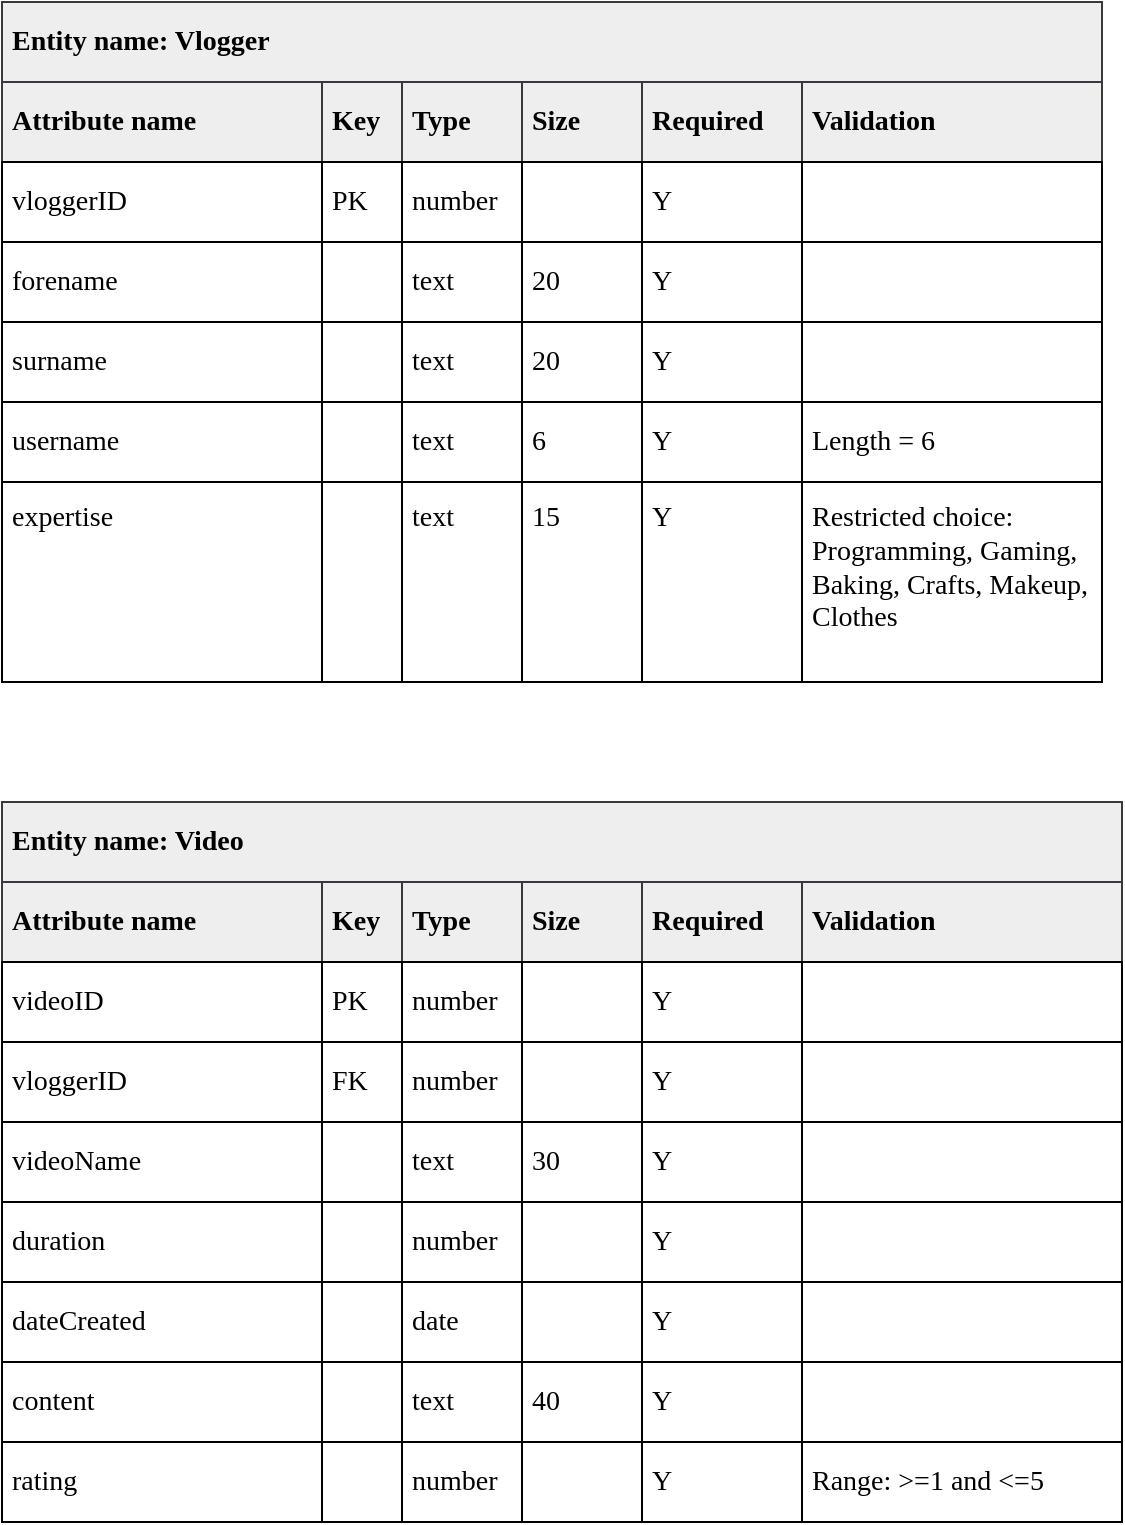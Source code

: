 <mxfile version="24.7.8">
  <diagram id="JSeTmKmpEg_ac6eDD1_o" name="dd">
    <mxGraphModel dx="928" dy="713" grid="1" gridSize="10" guides="1" tooltips="1" connect="1" arrows="1" fold="1" page="1" pageScale="1" pageWidth="827" pageHeight="1169" math="0" shadow="0">
      <root>
        <mxCell id="0" />
        <mxCell id="1" parent="0" />
        <mxCell id="6sAHpHZGAtFHMqBKG0Os-1" value="Entity&amp;nbsp;name: Vlogger" style="rounded=0;whiteSpace=wrap;html=1;align=left;fontFamily=Trebuchet MS;fontStyle=1;fontSize=14;fillColor=#eeeeee;strokeColor=#36393d;spacing=5;" parent="1" vertex="1">
          <mxGeometry x="40" y="40" width="550" height="40" as="geometry" />
        </mxCell>
        <mxCell id="6sAHpHZGAtFHMqBKG0Os-2" value="Attribute name" style="rounded=0;whiteSpace=wrap;html=1;align=left;fontStyle=1;fontFamily=Trebuchet MS;fontSize=14;fillColor=#eeeeee;strokeColor=#36393d;spacing=5;" parent="1" vertex="1">
          <mxGeometry x="40" y="80" width="160" height="40" as="geometry" />
        </mxCell>
        <mxCell id="6sAHpHZGAtFHMqBKG0Os-3" value="vloggerID" style="rounded=0;whiteSpace=wrap;html=1;align=left;fontFamily=Trebuchet MS;fontSize=14;spacing=5;" parent="1" vertex="1">
          <mxGeometry x="40" y="120" width="160" height="40" as="geometry" />
        </mxCell>
        <mxCell id="6sAHpHZGAtFHMqBKG0Os-4" value="forename" style="rounded=0;whiteSpace=wrap;html=1;align=left;fontFamily=Trebuchet MS;fontSize=14;spacing=5;" parent="1" vertex="1">
          <mxGeometry x="40" y="160" width="160" height="40" as="geometry" />
        </mxCell>
        <mxCell id="6sAHpHZGAtFHMqBKG0Os-5" value="username" style="rounded=0;whiteSpace=wrap;html=1;align=left;fontFamily=Trebuchet MS;fontSize=14;spacing=5;" parent="1" vertex="1">
          <mxGeometry x="40" y="240" width="160" height="40" as="geometry" />
        </mxCell>
        <mxCell id="6sAHpHZGAtFHMqBKG0Os-6" value="expertise&lt;br style=&quot;font-size: 14px;&quot;&gt;" style="rounded=0;whiteSpace=wrap;html=1;align=left;fontFamily=Trebuchet MS;fontSize=14;spacing=5;verticalAlign=top;" parent="1" vertex="1">
          <mxGeometry x="40" y="280" width="160" height="100" as="geometry" />
        </mxCell>
        <mxCell id="6sAHpHZGAtFHMqBKG0Os-7" value="Key&lt;br style=&quot;font-size: 14px;&quot;&gt;" style="rounded=0;whiteSpace=wrap;html=1;align=left;fontStyle=1;fontFamily=Trebuchet MS;fontSize=14;fillColor=#eeeeee;strokeColor=#36393d;spacing=5;" parent="1" vertex="1">
          <mxGeometry x="200" y="80" width="40" height="40" as="geometry" />
        </mxCell>
        <mxCell id="6sAHpHZGAtFHMqBKG0Os-8" value="PK" style="rounded=0;whiteSpace=wrap;html=1;align=left;fontStyle=0;fontFamily=Trebuchet MS;fontSize=14;spacing=5;" parent="1" vertex="1">
          <mxGeometry x="200" y="120" width="40" height="40" as="geometry" />
        </mxCell>
        <mxCell id="6sAHpHZGAtFHMqBKG0Os-9" value="" style="rounded=0;whiteSpace=wrap;html=1;align=left;fontStyle=0;fontFamily=Trebuchet MS;fontSize=14;spacing=5;" parent="1" vertex="1">
          <mxGeometry x="200" y="160" width="40" height="40" as="geometry" />
        </mxCell>
        <mxCell id="6sAHpHZGAtFHMqBKG0Os-10" value="" style="rounded=0;whiteSpace=wrap;html=1;align=left;fontStyle=0;fontFamily=Trebuchet MS;fontSize=14;spacing=5;" parent="1" vertex="1">
          <mxGeometry x="200" y="240" width="40" height="40" as="geometry" />
        </mxCell>
        <mxCell id="6sAHpHZGAtFHMqBKG0Os-11" value="" style="rounded=0;whiteSpace=wrap;html=1;align=left;fontStyle=0;fontFamily=Trebuchet MS;fontSize=14;spacing=5;verticalAlign=top;" parent="1" vertex="1">
          <mxGeometry x="200" y="280" width="40" height="100" as="geometry" />
        </mxCell>
        <mxCell id="6sAHpHZGAtFHMqBKG0Os-13" value="Type" style="rounded=0;whiteSpace=wrap;html=1;align=left;fontStyle=1;fontFamily=Trebuchet MS;fontSize=14;fillColor=#eeeeee;strokeColor=#36393d;spacing=5;" parent="1" vertex="1">
          <mxGeometry x="240" y="80" width="60" height="40" as="geometry" />
        </mxCell>
        <mxCell id="6sAHpHZGAtFHMqBKG0Os-14" value="number" style="rounded=0;whiteSpace=wrap;html=1;align=left;fontStyle=0;fontFamily=Trebuchet MS;fontSize=14;spacing=5;" parent="1" vertex="1">
          <mxGeometry x="240" y="120" width="60" height="40" as="geometry" />
        </mxCell>
        <mxCell id="6sAHpHZGAtFHMqBKG0Os-15" value="text" style="rounded=0;whiteSpace=wrap;html=1;align=left;fontStyle=0;fontFamily=Trebuchet MS;fontSize=14;spacing=5;" parent="1" vertex="1">
          <mxGeometry x="240" y="160" width="60" height="40" as="geometry" />
        </mxCell>
        <mxCell id="6sAHpHZGAtFHMqBKG0Os-16" value="text" style="rounded=0;whiteSpace=wrap;html=1;align=left;fontStyle=0;fontFamily=Trebuchet MS;fontSize=14;spacing=5;" parent="1" vertex="1">
          <mxGeometry x="240" y="240" width="60" height="40" as="geometry" />
        </mxCell>
        <mxCell id="6sAHpHZGAtFHMqBKG0Os-17" value="text" style="rounded=0;whiteSpace=wrap;html=1;align=left;fontStyle=0;fontFamily=Trebuchet MS;fontSize=14;spacing=5;verticalAlign=top;" parent="1" vertex="1">
          <mxGeometry x="240" y="280" width="60" height="100" as="geometry" />
        </mxCell>
        <mxCell id="6sAHpHZGAtFHMqBKG0Os-18" value="Size" style="rounded=0;whiteSpace=wrap;html=1;align=left;fontStyle=1;fontFamily=Trebuchet MS;fontSize=14;fillColor=#eeeeee;strokeColor=#36393d;spacing=5;" parent="1" vertex="1">
          <mxGeometry x="300" y="80" width="60" height="40" as="geometry" />
        </mxCell>
        <mxCell id="6sAHpHZGAtFHMqBKG0Os-19" value="" style="rounded=0;whiteSpace=wrap;html=1;align=left;fontStyle=0;fontFamily=Trebuchet MS;fontSize=14;spacing=5;" parent="1" vertex="1">
          <mxGeometry x="300" y="120" width="60" height="40" as="geometry" />
        </mxCell>
        <mxCell id="6sAHpHZGAtFHMqBKG0Os-20" value="20" style="rounded=0;whiteSpace=wrap;html=1;align=left;fontStyle=0;fontFamily=Trebuchet MS;fontSize=14;spacing=5;" parent="1" vertex="1">
          <mxGeometry x="300" y="160" width="60" height="40" as="geometry" />
        </mxCell>
        <mxCell id="6sAHpHZGAtFHMqBKG0Os-21" value="6" style="rounded=0;whiteSpace=wrap;html=1;align=left;fontStyle=0;fontFamily=Trebuchet MS;fontSize=14;spacing=5;" parent="1" vertex="1">
          <mxGeometry x="300" y="240" width="60" height="40" as="geometry" />
        </mxCell>
        <mxCell id="6sAHpHZGAtFHMqBKG0Os-22" value="15" style="rounded=0;whiteSpace=wrap;html=1;align=left;fontStyle=0;fontFamily=Trebuchet MS;fontSize=14;spacing=5;verticalAlign=top;" parent="1" vertex="1">
          <mxGeometry x="300" y="280" width="60" height="100" as="geometry" />
        </mxCell>
        <mxCell id="6sAHpHZGAtFHMqBKG0Os-23" value="Required" style="rounded=0;whiteSpace=wrap;html=1;align=left;fontStyle=1;fontFamily=Trebuchet MS;fontSize=14;fillColor=#eeeeee;strokeColor=#36393d;spacing=5;" parent="1" vertex="1">
          <mxGeometry x="360" y="80" width="80" height="40" as="geometry" />
        </mxCell>
        <mxCell id="6sAHpHZGAtFHMqBKG0Os-24" value="Y" style="rounded=0;whiteSpace=wrap;html=1;align=left;fontStyle=0;fontFamily=Trebuchet MS;fontSize=14;spacing=5;verticalAlign=top;" parent="1" vertex="1">
          <mxGeometry x="360" y="280" width="80" height="100" as="geometry" />
        </mxCell>
        <mxCell id="6sAHpHZGAtFHMqBKG0Os-25" value="Y" style="rounded=0;whiteSpace=wrap;html=1;align=left;fontStyle=0;fontFamily=Trebuchet MS;fontSize=14;spacing=5;" parent="1" vertex="1">
          <mxGeometry x="360" y="120" width="80" height="40" as="geometry" />
        </mxCell>
        <mxCell id="6sAHpHZGAtFHMqBKG0Os-26" value="Y" style="rounded=0;whiteSpace=wrap;html=1;align=left;fontStyle=0;fontFamily=Trebuchet MS;fontSize=14;spacing=5;" parent="1" vertex="1">
          <mxGeometry x="360" y="160" width="80" height="40" as="geometry" />
        </mxCell>
        <mxCell id="6sAHpHZGAtFHMqBKG0Os-27" value="Y" style="rounded=0;whiteSpace=wrap;html=1;align=left;fontStyle=0;fontFamily=Trebuchet MS;fontSize=14;spacing=5;" parent="1" vertex="1">
          <mxGeometry x="360" y="240" width="80" height="40" as="geometry" />
        </mxCell>
        <mxCell id="6sAHpHZGAtFHMqBKG0Os-28" value="Validation" style="rounded=0;whiteSpace=wrap;html=1;align=left;fontStyle=1;fontFamily=Trebuchet MS;fontSize=14;fillColor=#eeeeee;strokeColor=#36393d;spacing=5;" parent="1" vertex="1">
          <mxGeometry x="440" y="80" width="150" height="40" as="geometry" />
        </mxCell>
        <mxCell id="6sAHpHZGAtFHMqBKG0Os-29" value="" style="rounded=0;whiteSpace=wrap;html=1;align=left;fontStyle=0;fontFamily=Trebuchet MS;fontSize=14;spacing=5;" parent="1" vertex="1">
          <mxGeometry x="440" y="120" width="150" height="40" as="geometry" />
        </mxCell>
        <mxCell id="6sAHpHZGAtFHMqBKG0Os-30" value="" style="rounded=0;whiteSpace=wrap;html=1;align=left;fontStyle=0;fontFamily=Trebuchet MS;fontSize=14;spacing=5;" parent="1" vertex="1">
          <mxGeometry x="440" y="160" width="150" height="40" as="geometry" />
        </mxCell>
        <mxCell id="6sAHpHZGAtFHMqBKG0Os-31" value="Length = 6" style="rounded=0;whiteSpace=wrap;html=1;align=left;fontStyle=0;fontFamily=Trebuchet MS;fontSize=14;spacing=5;" parent="1" vertex="1">
          <mxGeometry x="440" y="240" width="150" height="40" as="geometry" />
        </mxCell>
        <mxCell id="6sAHpHZGAtFHMqBKG0Os-32" value="Restricted choice: Programming, Gaming, Baking, Crafts, Makeup, Clothes" style="rounded=0;whiteSpace=wrap;html=1;align=left;fontStyle=0;fontFamily=Trebuchet MS;fontSize=14;spacing=5;verticalAlign=top;" parent="1" vertex="1">
          <mxGeometry x="440" y="280" width="150" height="100" as="geometry" />
        </mxCell>
        <mxCell id="6sAHpHZGAtFHMqBKG0Os-33" value="Entity&amp;nbsp;name: Video" style="rounded=0;whiteSpace=wrap;html=1;align=left;fontFamily=Trebuchet MS;fontStyle=1;fontSize=14;fillColor=#eeeeee;strokeColor=#36393d;spacing=5;" parent="1" vertex="1">
          <mxGeometry x="40" y="440" width="560" height="40" as="geometry" />
        </mxCell>
        <mxCell id="6sAHpHZGAtFHMqBKG0Os-34" value="Attribute name" style="rounded=0;whiteSpace=wrap;html=1;align=left;fontStyle=1;fontFamily=Trebuchet MS;fontSize=14;fillColor=#eeeeee;strokeColor=#36393d;spacing=5;" parent="1" vertex="1">
          <mxGeometry x="40" y="480" width="160" height="40" as="geometry" />
        </mxCell>
        <mxCell id="6sAHpHZGAtFHMqBKG0Os-35" value="videoID" style="rounded=0;whiteSpace=wrap;html=1;align=left;fontFamily=Trebuchet MS;fontSize=14;spacing=5;" parent="1" vertex="1">
          <mxGeometry x="40" y="520" width="160" height="40" as="geometry" />
        </mxCell>
        <mxCell id="6sAHpHZGAtFHMqBKG0Os-36" value="vloggerID" style="rounded=0;whiteSpace=wrap;html=1;align=left;fontFamily=Trebuchet MS;fontSize=14;spacing=5;" parent="1" vertex="1">
          <mxGeometry x="40" y="560" width="160" height="40" as="geometry" />
        </mxCell>
        <mxCell id="6sAHpHZGAtFHMqBKG0Os-37" value="videoName" style="rounded=0;whiteSpace=wrap;html=1;align=left;fontFamily=Trebuchet MS;fontSize=14;spacing=5;" parent="1" vertex="1">
          <mxGeometry x="40" y="600" width="160" height="40" as="geometry" />
        </mxCell>
        <mxCell id="6sAHpHZGAtFHMqBKG0Os-38" value="duration" style="rounded=0;whiteSpace=wrap;html=1;align=left;fontFamily=Trebuchet MS;fontSize=14;spacing=5;" parent="1" vertex="1">
          <mxGeometry x="40" y="640" width="160" height="40" as="geometry" />
        </mxCell>
        <mxCell id="6sAHpHZGAtFHMqBKG0Os-39" value="Key&lt;br style=&quot;font-size: 14px;&quot;&gt;" style="rounded=0;whiteSpace=wrap;html=1;align=left;fontStyle=1;fontFamily=Trebuchet MS;fontSize=14;fillColor=#eeeeee;strokeColor=#36393d;spacing=5;" parent="1" vertex="1">
          <mxGeometry x="200" y="480" width="40" height="40" as="geometry" />
        </mxCell>
        <mxCell id="6sAHpHZGAtFHMqBKG0Os-40" value="PK" style="rounded=0;whiteSpace=wrap;html=1;align=left;fontStyle=0;fontFamily=Trebuchet MS;fontSize=14;spacing=5;" parent="1" vertex="1">
          <mxGeometry x="200" y="520" width="40" height="40" as="geometry" />
        </mxCell>
        <mxCell id="6sAHpHZGAtFHMqBKG0Os-41" value="FK" style="rounded=0;whiteSpace=wrap;html=1;align=left;fontStyle=0;fontFamily=Trebuchet MS;fontSize=14;spacing=5;" parent="1" vertex="1">
          <mxGeometry x="200" y="560" width="40" height="40" as="geometry" />
        </mxCell>
        <mxCell id="6sAHpHZGAtFHMqBKG0Os-42" value="" style="rounded=0;whiteSpace=wrap;html=1;align=left;fontStyle=0;fontFamily=Trebuchet MS;fontSize=14;spacing=5;" parent="1" vertex="1">
          <mxGeometry x="200" y="600" width="40" height="40" as="geometry" />
        </mxCell>
        <mxCell id="6sAHpHZGAtFHMqBKG0Os-43" value="" style="rounded=0;whiteSpace=wrap;html=1;align=left;fontStyle=0;fontFamily=Trebuchet MS;fontSize=14;spacing=5;" parent="1" vertex="1">
          <mxGeometry x="200" y="640" width="40" height="40" as="geometry" />
        </mxCell>
        <mxCell id="6sAHpHZGAtFHMqBKG0Os-44" value="Type" style="rounded=0;whiteSpace=wrap;html=1;align=left;fontStyle=1;fontFamily=Trebuchet MS;fontSize=14;fillColor=#eeeeee;strokeColor=#36393d;spacing=5;" parent="1" vertex="1">
          <mxGeometry x="240" y="480" width="60" height="40" as="geometry" />
        </mxCell>
        <mxCell id="6sAHpHZGAtFHMqBKG0Os-45" value="number" style="rounded=0;whiteSpace=wrap;html=1;align=left;fontStyle=0;fontFamily=Trebuchet MS;fontSize=14;spacing=5;" parent="1" vertex="1">
          <mxGeometry x="240" y="520" width="60" height="40" as="geometry" />
        </mxCell>
        <mxCell id="6sAHpHZGAtFHMqBKG0Os-46" value="number" style="rounded=0;whiteSpace=wrap;html=1;align=left;fontStyle=0;fontFamily=Trebuchet MS;fontSize=14;spacing=5;" parent="1" vertex="1">
          <mxGeometry x="240" y="560" width="60" height="40" as="geometry" />
        </mxCell>
        <mxCell id="6sAHpHZGAtFHMqBKG0Os-47" value="text" style="rounded=0;whiteSpace=wrap;html=1;align=left;fontStyle=0;fontFamily=Trebuchet MS;fontSize=14;spacing=5;" parent="1" vertex="1">
          <mxGeometry x="240" y="600" width="60" height="40" as="geometry" />
        </mxCell>
        <mxCell id="6sAHpHZGAtFHMqBKG0Os-48" value="number" style="rounded=0;whiteSpace=wrap;html=1;align=left;fontStyle=0;fontFamily=Trebuchet MS;fontSize=14;spacing=5;" parent="1" vertex="1">
          <mxGeometry x="240" y="640" width="60" height="40" as="geometry" />
        </mxCell>
        <mxCell id="6sAHpHZGAtFHMqBKG0Os-49" value="Size" style="rounded=0;whiteSpace=wrap;html=1;align=left;fontStyle=1;fontFamily=Trebuchet MS;fontSize=14;fillColor=#eeeeee;strokeColor=#36393d;spacing=5;" parent="1" vertex="1">
          <mxGeometry x="300" y="480" width="60" height="40" as="geometry" />
        </mxCell>
        <mxCell id="6sAHpHZGAtFHMqBKG0Os-50" value="" style="rounded=0;whiteSpace=wrap;html=1;align=left;fontStyle=0;fontFamily=Trebuchet MS;fontSize=14;spacing=5;" parent="1" vertex="1">
          <mxGeometry x="300" y="520" width="60" height="40" as="geometry" />
        </mxCell>
        <mxCell id="6sAHpHZGAtFHMqBKG0Os-51" value="" style="rounded=0;whiteSpace=wrap;html=1;align=left;fontStyle=0;fontFamily=Trebuchet MS;fontSize=14;spacing=5;" parent="1" vertex="1">
          <mxGeometry x="300" y="560" width="60" height="40" as="geometry" />
        </mxCell>
        <mxCell id="6sAHpHZGAtFHMqBKG0Os-52" value="30" style="rounded=0;whiteSpace=wrap;html=1;align=left;fontStyle=0;fontFamily=Trebuchet MS;fontSize=14;spacing=5;" parent="1" vertex="1">
          <mxGeometry x="300" y="600" width="60" height="40" as="geometry" />
        </mxCell>
        <mxCell id="6sAHpHZGAtFHMqBKG0Os-53" value="" style="rounded=0;whiteSpace=wrap;html=1;align=left;fontStyle=0;fontFamily=Trebuchet MS;fontSize=14;spacing=5;" parent="1" vertex="1">
          <mxGeometry x="300" y="640" width="60" height="40" as="geometry" />
        </mxCell>
        <mxCell id="6sAHpHZGAtFHMqBKG0Os-54" value="Required" style="rounded=0;whiteSpace=wrap;html=1;align=left;fontStyle=1;fontFamily=Trebuchet MS;fontSize=14;fillColor=#eeeeee;strokeColor=#36393d;spacing=5;" parent="1" vertex="1">
          <mxGeometry x="360" y="480" width="80" height="40" as="geometry" />
        </mxCell>
        <mxCell id="6sAHpHZGAtFHMqBKG0Os-55" value="Y" style="rounded=0;whiteSpace=wrap;html=1;align=left;fontStyle=0;fontFamily=Trebuchet MS;fontSize=14;spacing=5;" parent="1" vertex="1">
          <mxGeometry x="360" y="640" width="80" height="40" as="geometry" />
        </mxCell>
        <mxCell id="6sAHpHZGAtFHMqBKG0Os-56" value="Y" style="rounded=0;whiteSpace=wrap;html=1;align=left;fontStyle=0;fontFamily=Trebuchet MS;fontSize=14;spacing=5;" parent="1" vertex="1">
          <mxGeometry x="360" y="520" width="80" height="40" as="geometry" />
        </mxCell>
        <mxCell id="6sAHpHZGAtFHMqBKG0Os-57" value="Y" style="rounded=0;whiteSpace=wrap;html=1;align=left;fontStyle=0;fontFamily=Trebuchet MS;fontSize=14;spacing=5;" parent="1" vertex="1">
          <mxGeometry x="360" y="560" width="80" height="40" as="geometry" />
        </mxCell>
        <mxCell id="6sAHpHZGAtFHMqBKG0Os-58" value="Y" style="rounded=0;whiteSpace=wrap;html=1;align=left;fontStyle=0;fontFamily=Trebuchet MS;fontSize=14;spacing=5;" parent="1" vertex="1">
          <mxGeometry x="360" y="600" width="80" height="40" as="geometry" />
        </mxCell>
        <mxCell id="6sAHpHZGAtFHMqBKG0Os-59" value="Validation" style="rounded=0;whiteSpace=wrap;html=1;align=left;fontStyle=1;fontFamily=Trebuchet MS;fontSize=14;fillColor=#eeeeee;strokeColor=#36393d;spacing=5;" parent="1" vertex="1">
          <mxGeometry x="440" y="480" width="160" height="40" as="geometry" />
        </mxCell>
        <mxCell id="6sAHpHZGAtFHMqBKG0Os-60" value="" style="rounded=0;whiteSpace=wrap;html=1;align=left;fontStyle=0;fontFamily=Trebuchet MS;fontSize=14;spacing=5;" parent="1" vertex="1">
          <mxGeometry x="440" y="520" width="160" height="40" as="geometry" />
        </mxCell>
        <mxCell id="6sAHpHZGAtFHMqBKG0Os-61" value="" style="rounded=0;whiteSpace=wrap;html=1;align=left;fontStyle=0;fontFamily=Trebuchet MS;fontSize=14;spacing=5;" parent="1" vertex="1">
          <mxGeometry x="440" y="560" width="160" height="40" as="geometry" />
        </mxCell>
        <mxCell id="6sAHpHZGAtFHMqBKG0Os-62" value="" style="rounded=0;whiteSpace=wrap;html=1;align=left;fontStyle=0;fontFamily=Trebuchet MS;fontSize=14;spacing=5;" parent="1" vertex="1">
          <mxGeometry x="440" y="600" width="160" height="40" as="geometry" />
        </mxCell>
        <mxCell id="6sAHpHZGAtFHMqBKG0Os-63" value="" style="rounded=0;whiteSpace=wrap;html=1;align=left;fontStyle=0;fontFamily=Trebuchet MS;fontSize=14;spacing=5;" parent="1" vertex="1">
          <mxGeometry x="440" y="640" width="160" height="40" as="geometry" />
        </mxCell>
        <mxCell id="6sAHpHZGAtFHMqBKG0Os-64" value="surname" style="rounded=0;whiteSpace=wrap;html=1;align=left;fontFamily=Trebuchet MS;fontSize=14;spacing=5;" parent="1" vertex="1">
          <mxGeometry x="40" y="200" width="160" height="40" as="geometry" />
        </mxCell>
        <mxCell id="6sAHpHZGAtFHMqBKG0Os-65" value="" style="rounded=0;whiteSpace=wrap;html=1;align=left;fontStyle=0;fontFamily=Trebuchet MS;fontSize=14;spacing=5;" parent="1" vertex="1">
          <mxGeometry x="200" y="200" width="40" height="40" as="geometry" />
        </mxCell>
        <mxCell id="6sAHpHZGAtFHMqBKG0Os-66" value="text" style="rounded=0;whiteSpace=wrap;html=1;align=left;fontStyle=0;fontFamily=Trebuchet MS;fontSize=14;spacing=5;" parent="1" vertex="1">
          <mxGeometry x="240" y="200" width="60" height="40" as="geometry" />
        </mxCell>
        <mxCell id="6sAHpHZGAtFHMqBKG0Os-67" value="20" style="rounded=0;whiteSpace=wrap;html=1;align=left;fontStyle=0;fontFamily=Trebuchet MS;fontSize=14;spacing=5;" parent="1" vertex="1">
          <mxGeometry x="300" y="200" width="60" height="40" as="geometry" />
        </mxCell>
        <mxCell id="6sAHpHZGAtFHMqBKG0Os-68" value="Y" style="rounded=0;whiteSpace=wrap;html=1;align=left;fontStyle=0;fontFamily=Trebuchet MS;fontSize=14;spacing=5;" parent="1" vertex="1">
          <mxGeometry x="360" y="200" width="80" height="40" as="geometry" />
        </mxCell>
        <mxCell id="6sAHpHZGAtFHMqBKG0Os-69" value="" style="rounded=0;whiteSpace=wrap;html=1;align=left;fontStyle=0;fontFamily=Trebuchet MS;fontSize=14;spacing=5;" parent="1" vertex="1">
          <mxGeometry x="440" y="200" width="150" height="40" as="geometry" />
        </mxCell>
        <mxCell id="6sAHpHZGAtFHMqBKG0Os-70" value="dateCreated" style="rounded=0;whiteSpace=wrap;html=1;align=left;fontFamily=Trebuchet MS;fontSize=14;spacing=5;" parent="1" vertex="1">
          <mxGeometry x="40" y="680" width="160" height="40" as="geometry" />
        </mxCell>
        <mxCell id="6sAHpHZGAtFHMqBKG0Os-71" value="content" style="rounded=0;whiteSpace=wrap;html=1;align=left;fontFamily=Trebuchet MS;fontSize=14;spacing=5;" parent="1" vertex="1">
          <mxGeometry x="40" y="720" width="160" height="40" as="geometry" />
        </mxCell>
        <mxCell id="6sAHpHZGAtFHMqBKG0Os-72" value="" style="rounded=0;whiteSpace=wrap;html=1;align=left;fontStyle=0;fontFamily=Trebuchet MS;fontSize=14;spacing=5;" parent="1" vertex="1">
          <mxGeometry x="200" y="680" width="40" height="40" as="geometry" />
        </mxCell>
        <mxCell id="6sAHpHZGAtFHMqBKG0Os-73" value="" style="rounded=0;whiteSpace=wrap;html=1;align=left;fontStyle=0;fontFamily=Trebuchet MS;fontSize=14;spacing=5;" parent="1" vertex="1">
          <mxGeometry x="200" y="720" width="40" height="40" as="geometry" />
        </mxCell>
        <mxCell id="6sAHpHZGAtFHMqBKG0Os-74" value="date" style="rounded=0;whiteSpace=wrap;html=1;align=left;fontStyle=0;fontFamily=Trebuchet MS;fontSize=14;spacing=5;" parent="1" vertex="1">
          <mxGeometry x="240" y="680" width="60" height="40" as="geometry" />
        </mxCell>
        <mxCell id="6sAHpHZGAtFHMqBKG0Os-75" value="text" style="rounded=0;whiteSpace=wrap;html=1;align=left;fontStyle=0;fontFamily=Trebuchet MS;fontSize=14;spacing=5;" parent="1" vertex="1">
          <mxGeometry x="240" y="720" width="60" height="40" as="geometry" />
        </mxCell>
        <mxCell id="6sAHpHZGAtFHMqBKG0Os-76" value="" style="rounded=0;whiteSpace=wrap;html=1;align=left;fontStyle=0;fontFamily=Trebuchet MS;fontSize=14;spacing=5;" parent="1" vertex="1">
          <mxGeometry x="300" y="680" width="60" height="40" as="geometry" />
        </mxCell>
        <mxCell id="6sAHpHZGAtFHMqBKG0Os-77" value="40" style="rounded=0;whiteSpace=wrap;html=1;align=left;fontStyle=0;fontFamily=Trebuchet MS;fontSize=14;spacing=5;" parent="1" vertex="1">
          <mxGeometry x="300" y="720" width="60" height="40" as="geometry" />
        </mxCell>
        <mxCell id="6sAHpHZGAtFHMqBKG0Os-78" value="Y" style="rounded=0;whiteSpace=wrap;html=1;align=left;fontStyle=0;fontFamily=Trebuchet MS;fontSize=14;spacing=5;" parent="1" vertex="1">
          <mxGeometry x="360" y="720" width="80" height="40" as="geometry" />
        </mxCell>
        <mxCell id="6sAHpHZGAtFHMqBKG0Os-79" value="Y" style="rounded=0;whiteSpace=wrap;html=1;align=left;fontStyle=0;fontFamily=Trebuchet MS;fontSize=14;spacing=5;" parent="1" vertex="1">
          <mxGeometry x="360" y="680" width="80" height="40" as="geometry" />
        </mxCell>
        <mxCell id="6sAHpHZGAtFHMqBKG0Os-80" value="" style="rounded=0;whiteSpace=wrap;html=1;align=left;fontStyle=0;fontFamily=Trebuchet MS;fontSize=14;spacing=5;" parent="1" vertex="1">
          <mxGeometry x="440" y="680" width="160" height="40" as="geometry" />
        </mxCell>
        <mxCell id="6sAHpHZGAtFHMqBKG0Os-81" value="" style="rounded=0;whiteSpace=wrap;html=1;align=left;fontStyle=0;fontFamily=Trebuchet MS;fontSize=14;spacing=5;" parent="1" vertex="1">
          <mxGeometry x="440" y="720" width="160" height="40" as="geometry" />
        </mxCell>
        <mxCell id="6sAHpHZGAtFHMqBKG0Os-82" value="rating&lt;span style=&quot;white-space: pre&quot;&gt;&#x9;&lt;/span&gt;" style="rounded=0;whiteSpace=wrap;html=1;align=left;fontFamily=Trebuchet MS;fontSize=14;spacing=5;" parent="1" vertex="1">
          <mxGeometry x="40" y="760" width="160" height="40" as="geometry" />
        </mxCell>
        <mxCell id="6sAHpHZGAtFHMqBKG0Os-83" value="" style="rounded=0;whiteSpace=wrap;html=1;align=left;fontStyle=0;fontFamily=Trebuchet MS;fontSize=14;spacing=5;" parent="1" vertex="1">
          <mxGeometry x="200" y="760" width="40" height="40" as="geometry" />
        </mxCell>
        <mxCell id="6sAHpHZGAtFHMqBKG0Os-84" value="number" style="rounded=0;whiteSpace=wrap;html=1;align=left;fontStyle=0;fontFamily=Trebuchet MS;fontSize=14;spacing=5;" parent="1" vertex="1">
          <mxGeometry x="240" y="760" width="60" height="40" as="geometry" />
        </mxCell>
        <mxCell id="6sAHpHZGAtFHMqBKG0Os-85" value="" style="rounded=0;whiteSpace=wrap;html=1;align=left;fontStyle=0;fontFamily=Trebuchet MS;fontSize=14;spacing=5;" parent="1" vertex="1">
          <mxGeometry x="300" y="760" width="60" height="40" as="geometry" />
        </mxCell>
        <mxCell id="6sAHpHZGAtFHMqBKG0Os-86" value="Y" style="rounded=0;whiteSpace=wrap;html=1;align=left;fontStyle=0;fontFamily=Trebuchet MS;fontSize=14;spacing=5;" parent="1" vertex="1">
          <mxGeometry x="360" y="760" width="80" height="40" as="geometry" />
        </mxCell>
        <mxCell id="6sAHpHZGAtFHMqBKG0Os-87" value="Range: &amp;gt;=1 and &amp;lt;=5" style="rounded=0;whiteSpace=wrap;html=1;align=left;fontStyle=0;fontFamily=Trebuchet MS;fontSize=14;spacing=5;" parent="1" vertex="1">
          <mxGeometry x="440" y="760" width="160" height="40" as="geometry" />
        </mxCell>
      </root>
    </mxGraphModel>
  </diagram>
</mxfile>
